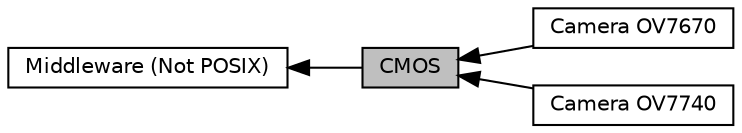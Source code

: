 digraph "CMOS"
{
  edge [fontname="Helvetica",fontsize="10",labelfontname="Helvetica",labelfontsize="10"];
  node [fontname="Helvetica",fontsize="10",shape=box];
  rankdir=LR;
  Node3 [label="Camera OV7670",height=0.2,width=0.4,color="black", fillcolor="white", style="filled",URL="$dc/ddc/group__R__SW__PKG__93__CMOS__OV7670.html",tooltip="API for the OV7670 Camera."];
  Node2 [label="Middleware (Not POSIX)",height=0.2,width=0.4,color="black", fillcolor="white", style="filled",URL="$d2/dbc/group__R__SW__PKG__93__NONOS__MIDDLEWARE.html",tooltip="Middleware."];
  Node1 [label="CMOS",height=0.2,width=0.4,color="black", fillcolor="grey75", style="filled", fontcolor="black",tooltip="CMOS Camera API."];
  Node4 [label="Camera OV7740",height=0.2,width=0.4,color="black", fillcolor="white", style="filled",URL="$d8/d24/group__R__SW__PKG__93__CMOS__OV7740.html",tooltip="API for the OV7740 Camera."];
  Node2->Node1 [shape=plaintext, dir="back", style="solid"];
  Node1->Node3 [shape=plaintext, dir="back", style="solid"];
  Node1->Node4 [shape=plaintext, dir="back", style="solid"];
}
